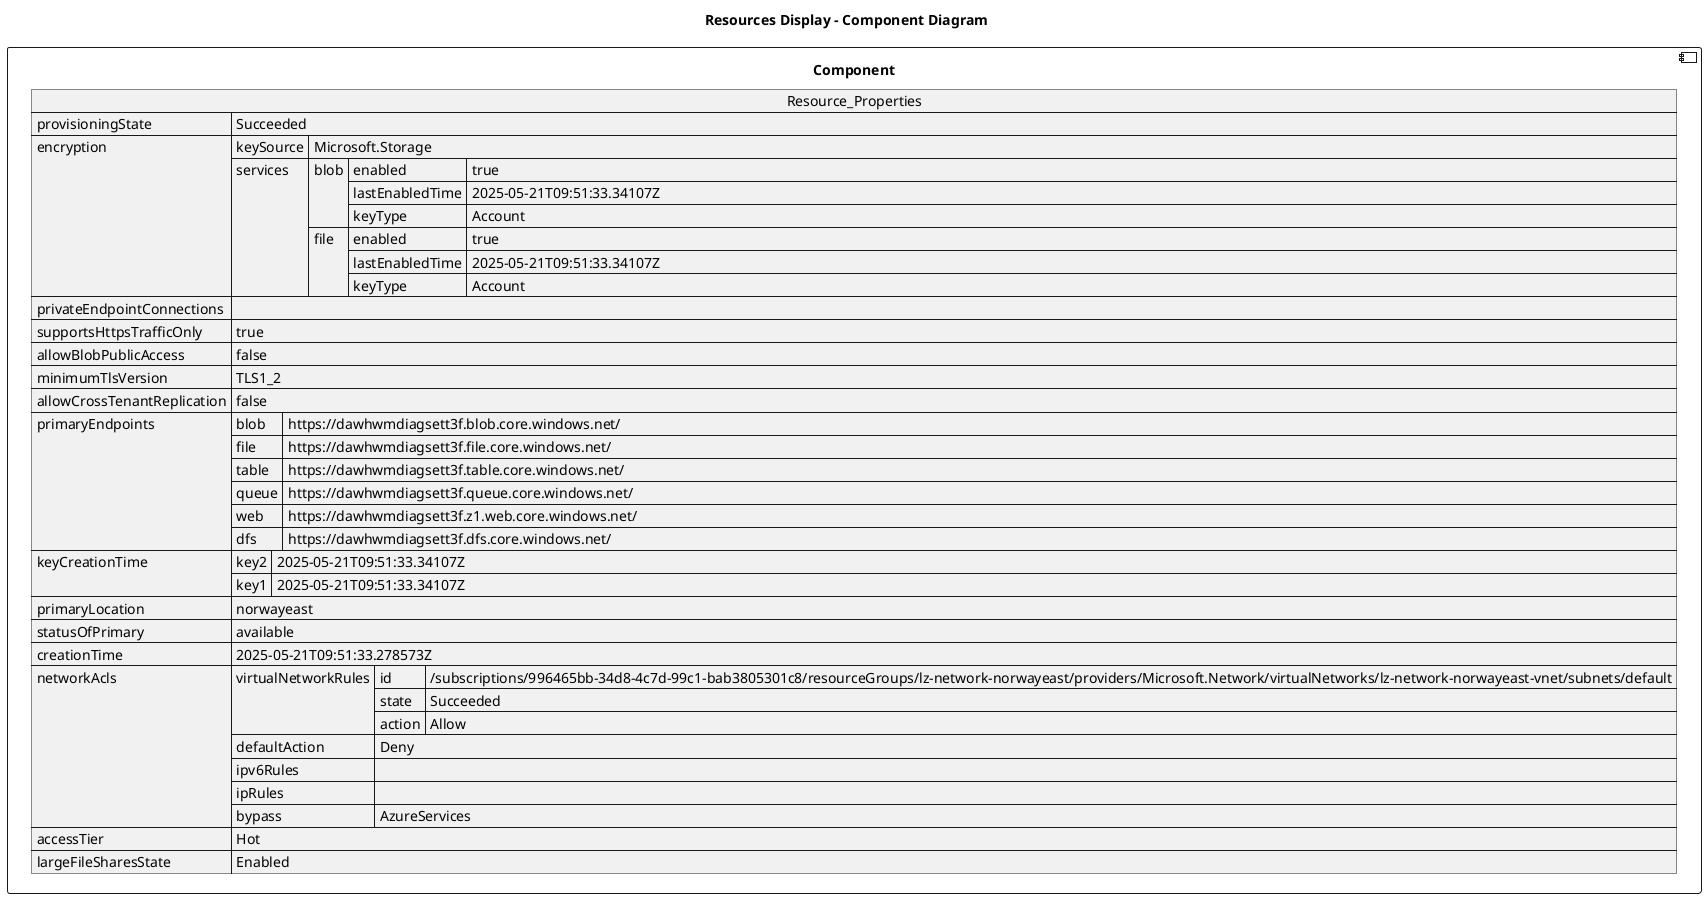@startuml

title Resources Display - Component Diagram

component Component {

json  Resource_Properties {
  "provisioningState": "Succeeded",
  "encryption": {
    "keySource": "Microsoft.Storage",
    "services": {
      "blob": {
        "enabled": true,
        "lastEnabledTime": "2025-05-21T09:51:33.34107Z",
        "keyType": "Account"
      },
      "file": {
        "enabled": true,
        "lastEnabledTime": "2025-05-21T09:51:33.34107Z",
        "keyType": "Account"
      }
    }
  },
  "privateEndpointConnections": [],
  "supportsHttpsTrafficOnly": true,
  "allowBlobPublicAccess": false,
  "minimumTlsVersion": "TLS1_2",
  "allowCrossTenantReplication": false,
  "primaryEndpoints": {
    "blob": "https://dawhwmdiagsett3f.blob.core.windows.net/",
    "file": "https://dawhwmdiagsett3f.file.core.windows.net/",
    "table": "https://dawhwmdiagsett3f.table.core.windows.net/",
    "queue": "https://dawhwmdiagsett3f.queue.core.windows.net/",
    "web": "https://dawhwmdiagsett3f.z1.web.core.windows.net/",
    "dfs": "https://dawhwmdiagsett3f.dfs.core.windows.net/"
  },
  "keyCreationTime": {
    "key2": "2025-05-21T09:51:33.34107Z",
    "key1": "2025-05-21T09:51:33.34107Z"
  },
  "primaryLocation": "norwayeast",
  "statusOfPrimary": "available",
  "creationTime": "2025-05-21T09:51:33.278573Z",
  "networkAcls": {
    "virtualNetworkRules": [
      {
        "id": "/subscriptions/996465bb-34d8-4c7d-99c1-bab3805301c8/resourceGroups/lz-network-norwayeast/providers/Microsoft.Network/virtualNetworks/lz-network-norwayeast-vnet/subnets/default",
        "state": "Succeeded",
        "action": "Allow"
      }
    ],
    "defaultAction": "Deny",
    "ipv6Rules": [],
    "ipRules": [],
    "bypass": "AzureServices"
  },
  "accessTier": "Hot",
  "largeFileSharesState": "Enabled"
}
}
@enduml
